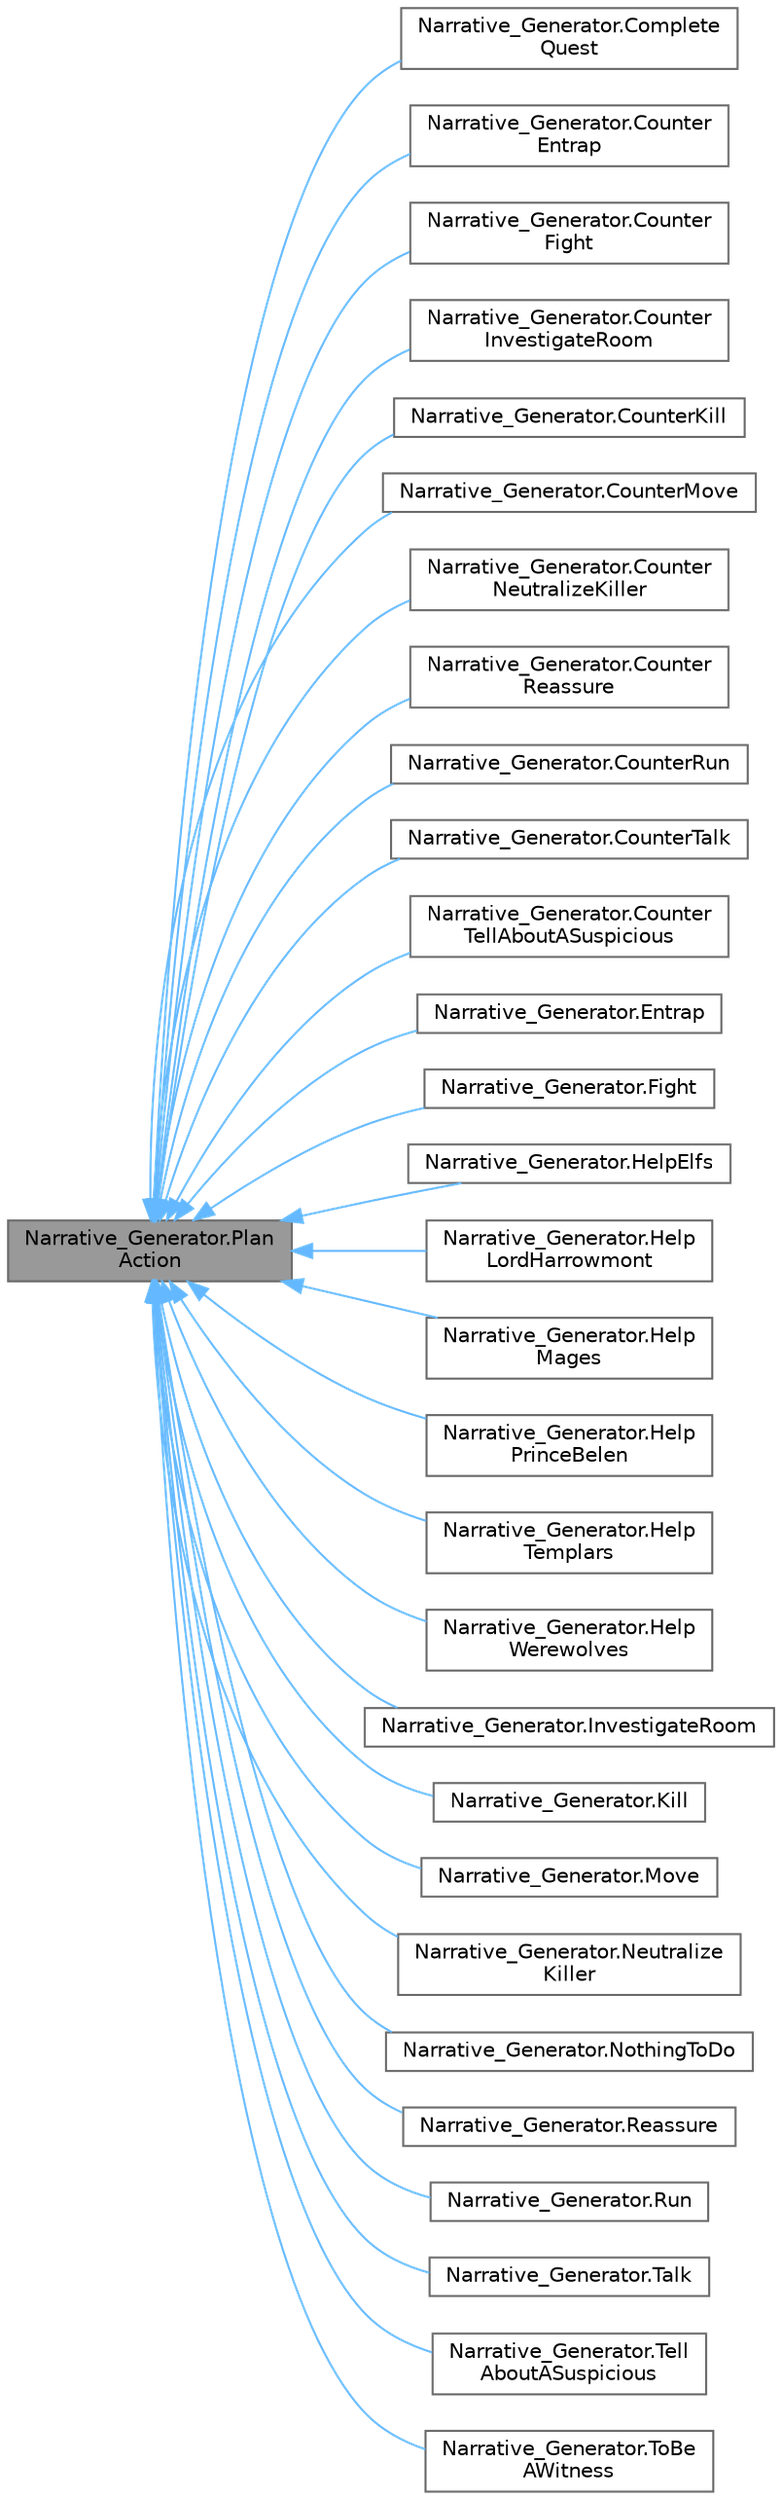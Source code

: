 digraph "Narrative_Generator.PlanAction"
{
 // LATEX_PDF_SIZE
  bgcolor="transparent";
  edge [fontname=Helvetica,fontsize=10,labelfontname=Helvetica,labelfontsize=10];
  node [fontname=Helvetica,fontsize=10,shape=box,height=0.2,width=0.4];
  rankdir="LR";
  Node1 [label="Narrative_Generator.Plan\lAction",height=0.2,width=0.4,color="gray40", fillcolor="grey60", style="filled", fontcolor="black",tooltip="A class that implements an action that an agent takes to change the state of the storyworld."];
  Node1 -> Node2 [dir="back",color="steelblue1",style="solid"];
  Node2 [label="Narrative_Generator.Complete\lQuest",height=0.2,width=0.4,color="gray40", fillcolor="white", style="filled",URL="$class_narrative___generator_1_1_complete_quest.html",tooltip="The class that implements the agent's action: \"Complete Quest\"."];
  Node1 -> Node3 [dir="back",color="steelblue1",style="solid"];
  Node3 [label="Narrative_Generator.Counter\lEntrap",height=0.2,width=0.4,color="gray40", fillcolor="white", style="filled",URL="$class_narrative___generator_1_1_counter_entrap.html",tooltip="The class that implements the agent's action: \"Counter Entrap\"."];
  Node1 -> Node4 [dir="back",color="steelblue1",style="solid"];
  Node4 [label="Narrative_Generator.Counter\lFight",height=0.2,width=0.4,color="gray40", fillcolor="white", style="filled",URL="$class_narrative___generator_1_1_counter_fight.html",tooltip="The class that implements the agent's action: \"Counter Fight\"."];
  Node1 -> Node5 [dir="back",color="steelblue1",style="solid"];
  Node5 [label="Narrative_Generator.Counter\lInvestigateRoom",height=0.2,width=0.4,color="gray40", fillcolor="white", style="filled",URL="$class_narrative___generator_1_1_counter_investigate_room.html",tooltip="The class that implements the agent's action: \"Counter Investigate Room\"."];
  Node1 -> Node6 [dir="back",color="steelblue1",style="solid"];
  Node6 [label="Narrative_Generator.CounterKill",height=0.2,width=0.4,color="gray40", fillcolor="white", style="filled",URL="$class_narrative___generator_1_1_counter_kill.html",tooltip="The class that implements the agent's action: \"Counter Kill\"."];
  Node1 -> Node7 [dir="back",color="steelblue1",style="solid"];
  Node7 [label="Narrative_Generator.CounterMove",height=0.2,width=0.4,color="gray40", fillcolor="white", style="filled",URL="$class_narrative___generator_1_1_counter_move.html",tooltip="The class that implements the agent's action: \"Counter Move\"."];
  Node1 -> Node8 [dir="back",color="steelblue1",style="solid"];
  Node8 [label="Narrative_Generator.Counter\lNeutralizeKiller",height=0.2,width=0.4,color="gray40", fillcolor="white", style="filled",URL="$class_narrative___generator_1_1_counter_neutralize_killer.html",tooltip="The class that implements the agent's action: \"Counter Neutralize Killer\"."];
  Node1 -> Node9 [dir="back",color="steelblue1",style="solid"];
  Node9 [label="Narrative_Generator.Counter\lReassure",height=0.2,width=0.4,color="gray40", fillcolor="white", style="filled",URL="$class_narrative___generator_1_1_counter_reassure.html",tooltip="The class that implements the agent's action: \"Counter Reassure\"."];
  Node1 -> Node10 [dir="back",color="steelblue1",style="solid"];
  Node10 [label="Narrative_Generator.CounterRun",height=0.2,width=0.4,color="gray40", fillcolor="white", style="filled",URL="$class_narrative___generator_1_1_counter_run.html",tooltip="The class that implements the agent's action: \"Counter Run\"."];
  Node1 -> Node11 [dir="back",color="steelblue1",style="solid"];
  Node11 [label="Narrative_Generator.CounterTalk",height=0.2,width=0.4,color="gray40", fillcolor="white", style="filled",URL="$class_narrative___generator_1_1_counter_talk.html",tooltip="The class that implements the agent's action: \"Counter Talk\"."];
  Node1 -> Node12 [dir="back",color="steelblue1",style="solid"];
  Node12 [label="Narrative_Generator.Counter\lTellAboutASuspicious",height=0.2,width=0.4,color="gray40", fillcolor="white", style="filled",URL="$class_narrative___generator_1_1_counter_tell_about_a_suspicious.html",tooltip="The class that implements the agent's action: \"Counter Tell About A Suspicious\"."];
  Node1 -> Node13 [dir="back",color="steelblue1",style="solid"];
  Node13 [label="Narrative_Generator.Entrap",height=0.2,width=0.4,color="gray40", fillcolor="white", style="filled",URL="$class_narrative___generator_1_1_entrap.html",tooltip="The class that implements the agent's action: \"Entrap\"."];
  Node1 -> Node14 [dir="back",color="steelblue1",style="solid"];
  Node14 [label="Narrative_Generator.Fight",height=0.2,width=0.4,color="gray40", fillcolor="white", style="filled",URL="$class_narrative___generator_1_1_fight.html",tooltip="The class that implements the agent's action: \"Fight\"."];
  Node1 -> Node15 [dir="back",color="steelblue1",style="solid"];
  Node15 [label="Narrative_Generator.HelpElfs",height=0.2,width=0.4,color="gray40", fillcolor="white", style="filled",URL="$class_narrative___generator_1_1_help_elfs.html",tooltip="The class that implements the agent's action: \"Help Elfs\"."];
  Node1 -> Node16 [dir="back",color="steelblue1",style="solid"];
  Node16 [label="Narrative_Generator.Help\lLordHarrowmont",height=0.2,width=0.4,color="gray40", fillcolor="white", style="filled",URL="$class_narrative___generator_1_1_help_lord_harrowmont.html",tooltip="The class that implements the agent's action: \"Help Lord Harrowmont\"."];
  Node1 -> Node17 [dir="back",color="steelblue1",style="solid"];
  Node17 [label="Narrative_Generator.Help\lMages",height=0.2,width=0.4,color="gray40", fillcolor="white", style="filled",URL="$class_narrative___generator_1_1_help_mages.html",tooltip="The class that implements the agent's action: \"Help Mages\"."];
  Node1 -> Node18 [dir="back",color="steelblue1",style="solid"];
  Node18 [label="Narrative_Generator.Help\lPrinceBelen",height=0.2,width=0.4,color="gray40", fillcolor="white", style="filled",URL="$class_narrative___generator_1_1_help_prince_belen.html",tooltip="The class that implements the agent's action: \"Help Prince Belen\"."];
  Node1 -> Node19 [dir="back",color="steelblue1",style="solid"];
  Node19 [label="Narrative_Generator.Help\lTemplars",height=0.2,width=0.4,color="gray40", fillcolor="white", style="filled",URL="$class_narrative___generator_1_1_help_templars.html",tooltip="The class that implements the agent's action: \"Help Templars\"."];
  Node1 -> Node20 [dir="back",color="steelblue1",style="solid"];
  Node20 [label="Narrative_Generator.Help\lWerewolves",height=0.2,width=0.4,color="gray40", fillcolor="white", style="filled",URL="$class_narrative___generator_1_1_help_werewolves.html",tooltip="The class that implements the agent's action: \"Help Werewolves\"."];
  Node1 -> Node21 [dir="back",color="steelblue1",style="solid"];
  Node21 [label="Narrative_Generator.InvestigateRoom",height=0.2,width=0.4,color="gray40", fillcolor="white", style="filled",URL="$class_narrative___generator_1_1_investigate_room.html",tooltip="The class that implements the agent's action: \"Investigate Room\"."];
  Node1 -> Node22 [dir="back",color="steelblue1",style="solid"];
  Node22 [label="Narrative_Generator.Kill",height=0.2,width=0.4,color="gray40", fillcolor="white", style="filled",URL="$class_narrative___generator_1_1_kill.html",tooltip="The class that implements the agent's action: \"Kill\"."];
  Node1 -> Node23 [dir="back",color="steelblue1",style="solid"];
  Node23 [label="Narrative_Generator.Move",height=0.2,width=0.4,color="gray40", fillcolor="white", style="filled",URL="$class_narrative___generator_1_1_move.html",tooltip="The class that implements the agent's action: \"Move\"."];
  Node1 -> Node24 [dir="back",color="steelblue1",style="solid"];
  Node24 [label="Narrative_Generator.Neutralize\lKiller",height=0.2,width=0.4,color="gray40", fillcolor="white", style="filled",URL="$class_narrative___generator_1_1_neutralize_killer.html",tooltip="The class that implements the agent's action: \"Neutralize Killer\"."];
  Node1 -> Node25 [dir="back",color="steelblue1",style="solid"];
  Node25 [label="Narrative_Generator.NothingToDo",height=0.2,width=0.4,color="gray40", fillcolor="white", style="filled",URL="$class_narrative___generator_1_1_nothing_to_do.html",tooltip="The class that implements the agent's action: \"Nothing To Do\"."];
  Node1 -> Node26 [dir="back",color="steelblue1",style="solid"];
  Node26 [label="Narrative_Generator.Reassure",height=0.2,width=0.4,color="gray40", fillcolor="white", style="filled",URL="$class_narrative___generator_1_1_reassure.html",tooltip="The class that implements the agent's action: \"Reassure\"."];
  Node1 -> Node27 [dir="back",color="steelblue1",style="solid"];
  Node27 [label="Narrative_Generator.Run",height=0.2,width=0.4,color="gray40", fillcolor="white", style="filled",URL="$class_narrative___generator_1_1_run.html",tooltip="The class that implements the agent's action: \"Run\"."];
  Node1 -> Node28 [dir="back",color="steelblue1",style="solid"];
  Node28 [label="Narrative_Generator.Talk",height=0.2,width=0.4,color="gray40", fillcolor="white", style="filled",URL="$class_narrative___generator_1_1_talk.html",tooltip="The class that implements the agent's action: \"Talk\"."];
  Node1 -> Node29 [dir="back",color="steelblue1",style="solid"];
  Node29 [label="Narrative_Generator.Tell\lAboutASuspicious",height=0.2,width=0.4,color="gray40", fillcolor="white", style="filled",URL="$class_narrative___generator_1_1_tell_about_a_suspicious.html",tooltip="The class that implements the agent's action: \"Tell About A Suspicious\"."];
  Node1 -> Node30 [dir="back",color="steelblue1",style="solid"];
  Node30 [label="Narrative_Generator.ToBe\lAWitness",height=0.2,width=0.4,color="gray40", fillcolor="white", style="filled",URL="$class_narrative___generator_1_1_to_be_a_witness.html",tooltip="The class that implements the agent's action: \"To Be A Witness\"."];
}

